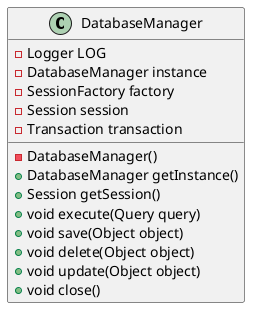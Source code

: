 @startuml


class DatabaseManager{
- Logger LOG
-DatabaseManager instance
-SessionFactory factory
-Session session
-Transaction transaction
-DatabaseManager()
+DatabaseManager getInstance()
+Session getSession()
+void execute(Query query)
+void save(Object object)
+void delete(Object object)
+void update(Object object)
+void close() 
}


@enduml
